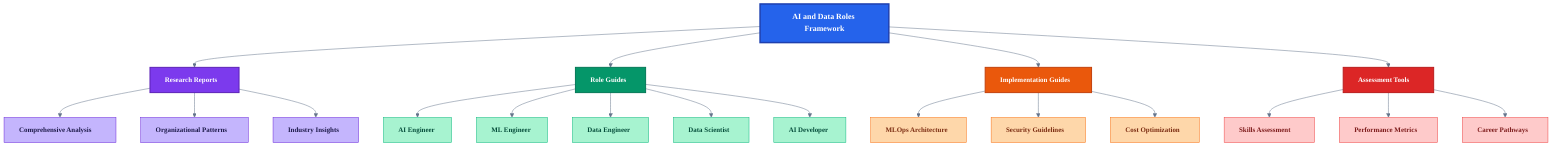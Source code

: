 %%{init: {'theme': 'base', 'themeVariables': { 'fontSize': '14px', 'fontFamily': 'Segoe UI, Arial, sans-serif', 'primaryColor': '#2563eb', 'primaryTextColor': '#ffffff', 'primaryBorderColor': '#1e40af', 'lineColor': '#64748b', 'secondaryColor': '#7c3aed', 'tertiaryColor': '#059669'}}}%%
graph TB
    A["AI and Data Roles Framework"] --> B["Research Reports"]
    A --> C["Role Guides"]
    A --> D["Implementation Guides"]
    A --> E["Assessment Tools"]
    
    B --> B1["Comprehensive Analysis"]
    B --> B2["Organizational Patterns"]
    B --> B3["Industry Insights"]
    
    C --> C1["AI Engineer"]
    C --> C2["ML Engineer"]
    C --> C3["Data Engineer"]
    C --> C4["Data Scientist"]
    C --> C5["AI Developer"]
    
    D --> D1["MLOps Architecture"]
    D --> D2["Security Guidelines"]
    D --> D3["Cost Optimization"]
    
    E --> E1["Skills Assessment"]
    E --> E2["Performance Metrics"]
    E --> E3["Career Pathways"]
    
    %% Main framework styling
    style A fill:#2563eb,stroke:#1e40af,stroke-width:3px,color:#ffffff,font-weight:bold,font-size:16px
    
    %% Research Reports - Purple theme
    style B fill:#7c3aed,stroke:#5b21b6,stroke-width:2px,color:#ffffff,font-weight:bold
    style B1 fill:#c4b5fd,stroke:#6d28d9,stroke-width:1px,color:#1e1b4b,font-weight:bold
    style B2 fill:#c4b5fd,stroke:#6d28d9,stroke-width:1px,color:#1e1b4b,font-weight:bold
    style B3 fill:#c4b5fd,stroke:#6d28d9,stroke-width:1px,color:#1e1b4b,font-weight:bold
    
    %% Role Guides - Green theme
    style C fill:#059669,stroke:#047857,stroke-width:2px,color:#ffffff,font-weight:bold
    style C1 fill:#a7f3d0,stroke:#10b981,stroke-width:1px,color:#064e3b,font-weight:bold
    style C2 fill:#a7f3d0,stroke:#10b981,stroke-width:1px,color:#064e3b,font-weight:bold
    style C3 fill:#a7f3d0,stroke:#10b981,stroke-width:1px,color:#064e3b,font-weight:bold
    style C4 fill:#a7f3d0,stroke:#10b981,stroke-width:1px,color:#064e3b,font-weight:bold
    style C5 fill:#a7f3d0,stroke:#10b981,stroke-width:1px,color:#064e3b,font-weight:bold
    
    %% Implementation Guides - Orange theme
    style D fill:#ea580c,stroke:#c2410c,stroke-width:2px,color:#ffffff,font-weight:bold
    style D1 fill:#fed7aa,stroke:#f97316,stroke-width:1px,color:#7c2d12,font-weight:bold
    style D2 fill:#fed7aa,stroke:#f97316,stroke-width:1px,color:#7c2d12,font-weight:bold
    style D3 fill:#fed7aa,stroke:#f97316,stroke-width:1px,color:#7c2d12,font-weight:bold
    
    %% Assessment Tools - Red theme
    style E fill:#dc2626,stroke:#b91c1c,stroke-width:2px,color:#ffffff,font-weight:bold
    style E1 fill:#fecaca,stroke:#ef4444,stroke-width:1px,color:#7f1d1d,font-weight:bold
    style E2 fill:#fecaca,stroke:#ef4444,stroke-width:1px,color:#7f1d1d,font-weight:bold
    style E3 fill:#fecaca,stroke:#ef4444,stroke-width:1px,color:#7f1d1d,font-weight:bold